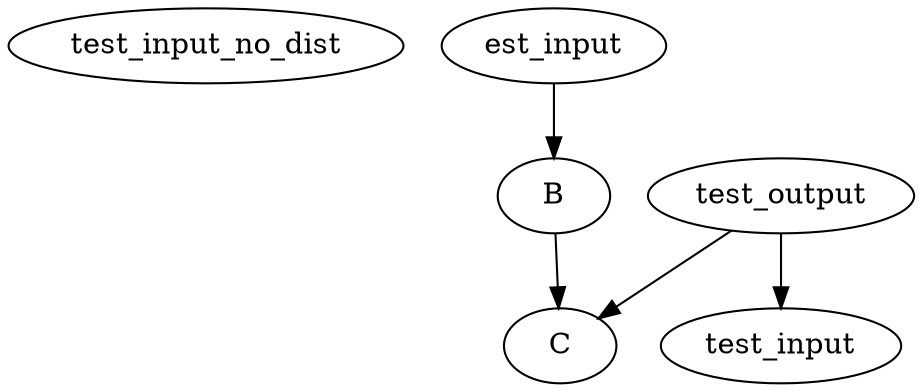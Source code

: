 digraph G { test_input_no_dist; est_input -> B; B -> C; test_output -> test_input; test_output -> C}
